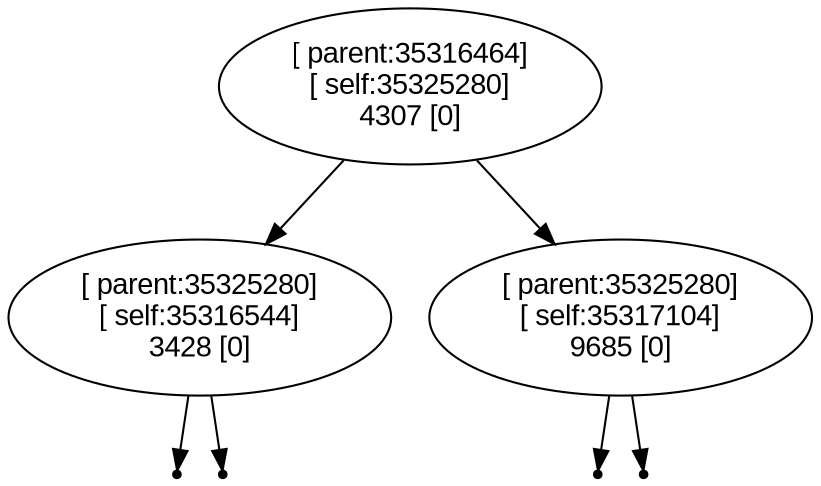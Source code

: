 digraph BST {
    node [fontname="Arial"];
    "[ parent:35316464]
[ self:35325280]
4307 [0]" -> "[ parent:35325280]
[ self:35316544]
3428 [0]";
    "[ parent:35316464]
[ self:35325280]
4307 [0]" -> "[ parent:35325280]
[ self:35317104]
9685 [0]";
    null4 [shape=point];
    "[ parent:35325280]
[ self:35316544]
3428 [0]" -> "null4"
    null5 [shape=point];
    "[ parent:35325280]
[ self:35316544]
3428 [0]" -> "null5"
    null6 [shape=point];
    "[ parent:35325280]
[ self:35317104]
9685 [0]" -> "null6"
    null7 [shape=point];
    "[ parent:35325280]
[ self:35317104]
9685 [0]" -> "null7"
}
